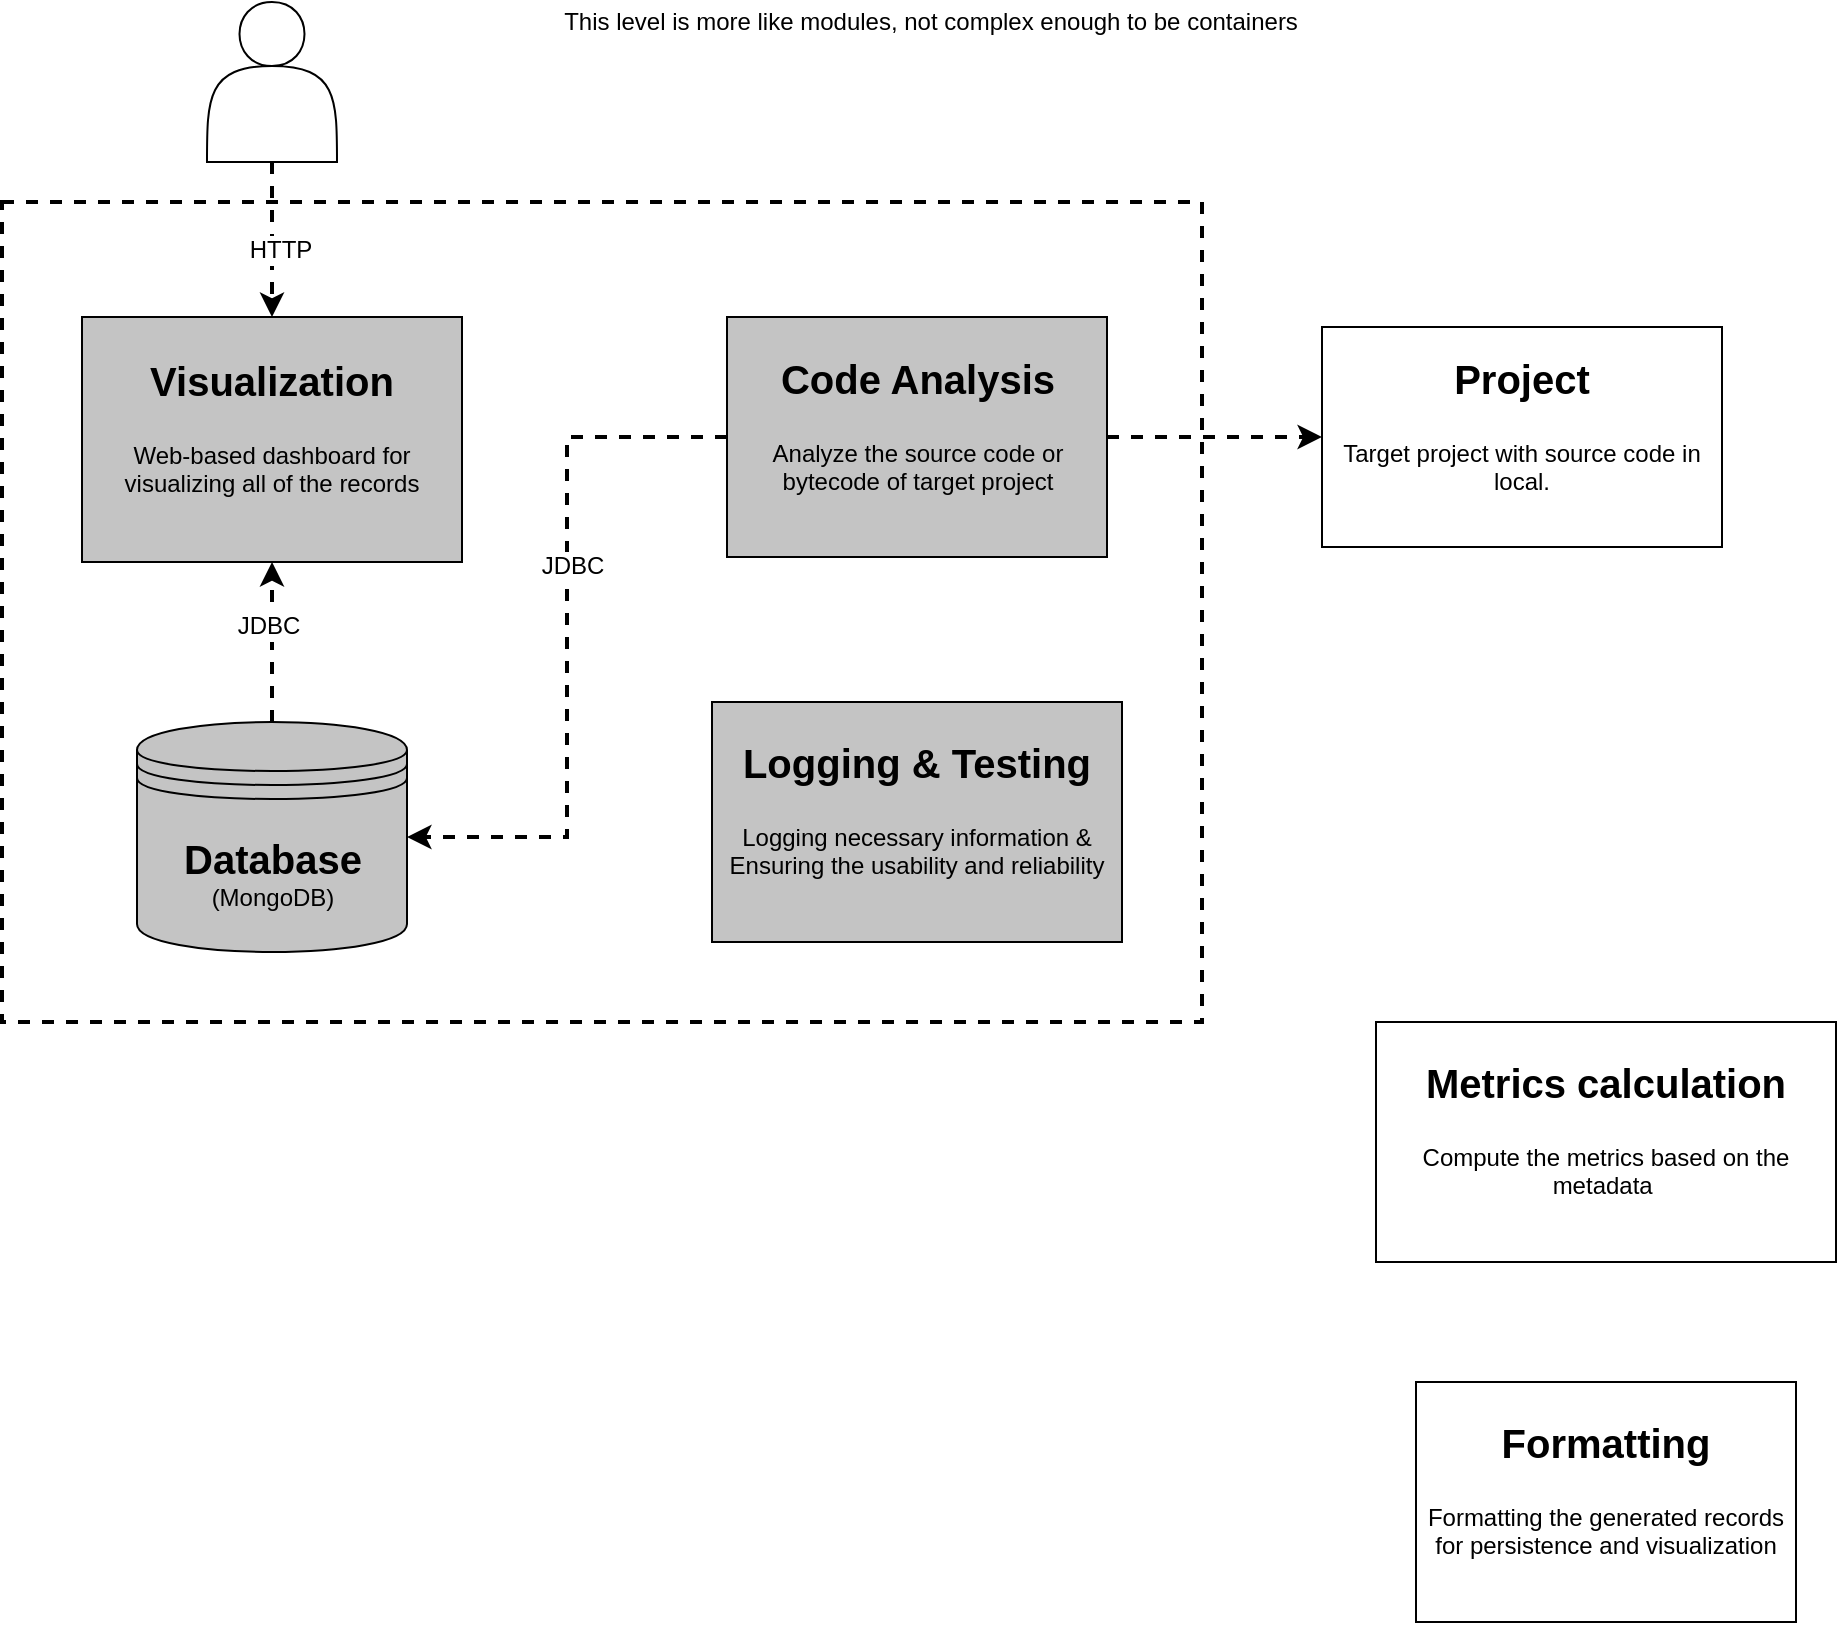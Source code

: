 <mxfile version="13.0.2" type="github">
  <diagram id="dNWjIwWV6qVoutDSILdy" name="Page-1">
    <mxGraphModel dx="927" dy="723" grid="1" gridSize="10" guides="1" tooltips="1" connect="1" arrows="1" fold="1" page="1" pageScale="1" pageWidth="827" pageHeight="1169" math="0" shadow="0">
      <root>
        <mxCell id="0" />
        <mxCell id="1" parent="0" />
        <mxCell id="BRAPg4JaBt1k5gkRH2IH-35" value="" style="rounded=0;whiteSpace=wrap;html=1;fillColor=none;strokeColor=#000000;strokeWidth=2;shadow=0;fontSize=12;fontColor=#000000;align=center;dashed=1;" vertex="1" parent="1">
          <mxGeometry x="140" y="130" width="600" height="410" as="geometry" />
        </mxCell>
        <mxCell id="BRAPg4JaBt1k5gkRH2IH-32" style="rounded=0;orthogonalLoop=1;jettySize=auto;html=1;exitX=0.5;exitY=1;exitDx=0;exitDy=0;entryX=0.5;entryY=0;entryDx=0;entryDy=0;fontSize=12;fontColor=#000000;dashed=1;strokeWidth=2;" edge="1" parent="1" source="BRAPg4JaBt1k5gkRH2IH-5" target="BRAPg4JaBt1k5gkRH2IH-17">
          <mxGeometry relative="1" as="geometry" />
        </mxCell>
        <mxCell id="BRAPg4JaBt1k5gkRH2IH-38" value="HTTP" style="edgeLabel;html=1;align=center;verticalAlign=middle;resizable=0;points=[];fontSize=12;fontColor=#000000;" vertex="1" connectable="0" parent="BRAPg4JaBt1k5gkRH2IH-32">
          <mxGeometry x="0.14" y="4" relative="1" as="geometry">
            <mxPoint as="offset" />
          </mxGeometry>
        </mxCell>
        <mxCell id="BRAPg4JaBt1k5gkRH2IH-5" value="" style="shape=actor;whiteSpace=wrap;html=1;strokeColor=#000000;" vertex="1" parent="1">
          <mxGeometry x="242.5" y="30" width="65" height="80" as="geometry" />
        </mxCell>
        <mxCell id="BRAPg4JaBt1k5gkRH2IH-27" style="edgeStyle=orthogonalEdgeStyle;rounded=0;orthogonalLoop=1;jettySize=auto;html=1;exitX=1;exitY=0.5;exitDx=0;exitDy=0;entryX=0;entryY=0.5;entryDx=0;entryDy=0;fontSize=12;fontColor=#000000;strokeWidth=2;dashed=1;" edge="1" parent="1" source="BRAPg4JaBt1k5gkRH2IH-13" target="BRAPg4JaBt1k5gkRH2IH-20">
          <mxGeometry relative="1" as="geometry" />
        </mxCell>
        <mxCell id="BRAPg4JaBt1k5gkRH2IH-45" style="edgeStyle=orthogonalEdgeStyle;rounded=0;orthogonalLoop=1;jettySize=auto;html=1;exitX=0;exitY=0.5;exitDx=0;exitDy=0;entryX=1;entryY=0.5;entryDx=0;entryDy=0;shadow=0;dashed=1;strokeWidth=2;fontSize=12;fontColor=#000000;" edge="1" parent="1" source="BRAPg4JaBt1k5gkRH2IH-13" target="BRAPg4JaBt1k5gkRH2IH-25">
          <mxGeometry relative="1" as="geometry" />
        </mxCell>
        <mxCell id="BRAPg4JaBt1k5gkRH2IH-47" value="JDBC" style="edgeLabel;html=1;align=center;verticalAlign=middle;resizable=0;points=[];fontSize=12;fontColor=#000000;" vertex="1" connectable="0" parent="BRAPg4JaBt1k5gkRH2IH-45">
          <mxGeometry x="-0.201" y="2" relative="1" as="geometry">
            <mxPoint as="offset" />
          </mxGeometry>
        </mxCell>
        <mxCell id="BRAPg4JaBt1k5gkRH2IH-13" value="&lt;h1&gt;&lt;font style=&quot;font-size: 20px&quot;&gt;Code Analysis&lt;/font&gt;&lt;/h1&gt;&lt;p&gt;Analyze the source code or bytecode of target project&lt;/p&gt;" style="text;html=1;strokeColor=#000000;fillColor=#C4C4C4;spacing=5;spacingTop=-20;whiteSpace=wrap;overflow=hidden;rounded=0;verticalAlign=middle;horizontal=1;align=center;labelPosition=center;verticalLabelPosition=middle;shadow=0;" vertex="1" parent="1">
          <mxGeometry x="502.5" y="187.5" width="190" height="120" as="geometry" />
        </mxCell>
        <mxCell id="BRAPg4JaBt1k5gkRH2IH-14" value="&lt;h1 style=&quot;&quot;&gt;&lt;font style=&quot;font-size: 20px&quot;&gt;Metrics calculation&lt;/font&gt;&lt;/h1&gt;&lt;p&gt;Compute the metrics based on the metadata&amp;nbsp;&lt;/p&gt;" style="text;html=1;strokeColor=#000000;fillColor=#ffffff;spacing=5;spacingTop=-20;whiteSpace=wrap;overflow=hidden;rounded=0;verticalAlign=middle;horizontal=1;align=center;labelPosition=center;verticalLabelPosition=middle;shadow=0;" vertex="1" parent="1">
          <mxGeometry x="827" y="540" width="230" height="120" as="geometry" />
        </mxCell>
        <mxCell id="BRAPg4JaBt1k5gkRH2IH-17" value="&lt;h1&gt;&lt;font style=&quot;font-size: 20px&quot;&gt;Visualization&lt;br&gt;&lt;/font&gt;&lt;/h1&gt;&lt;p&gt;Web-based dashboard for visualizing all of the records&lt;/p&gt;" style="text;html=1;strokeColor=#000000;fillColor=#C4C4C4;spacing=5;spacingTop=-20;whiteSpace=wrap;overflow=hidden;rounded=0;verticalAlign=middle;horizontal=1;align=center;labelPosition=center;verticalLabelPosition=middle;shadow=0;" vertex="1" parent="1">
          <mxGeometry x="180" y="187.5" width="190" height="122.5" as="geometry" />
        </mxCell>
        <mxCell id="BRAPg4JaBt1k5gkRH2IH-19" value="&lt;h1&gt;&lt;font style=&quot;font-size: 20px&quot;&gt;Logging &amp;amp; Testing&lt;/font&gt;&lt;/h1&gt;&lt;p&gt;Logging necessary information &amp;amp; Ensuring the usability and reliability&lt;/p&gt;" style="text;html=1;strokeColor=#000000;fillColor=#C4C4C4;spacing=5;spacingTop=-20;whiteSpace=wrap;overflow=hidden;rounded=0;verticalAlign=middle;horizontal=1;align=center;labelPosition=center;verticalLabelPosition=middle;shadow=0;" vertex="1" parent="1">
          <mxGeometry x="495" y="380" width="205" height="120" as="geometry" />
        </mxCell>
        <mxCell id="BRAPg4JaBt1k5gkRH2IH-20" value="&lt;h1&gt;&lt;font style=&quot;font-size: 20px&quot;&gt;Project&lt;/font&gt;&lt;/h1&gt;&lt;p&gt;Target project with source code in local.&lt;/p&gt;" style="text;html=1;strokeColor=#000000;fillColor=#ffffff;spacing=5;spacingTop=-20;whiteSpace=wrap;overflow=hidden;rounded=0;verticalAlign=middle;horizontal=1;align=center;labelPosition=center;verticalLabelPosition=middle;" vertex="1" parent="1">
          <mxGeometry x="800" y="192.5" width="200" height="110" as="geometry" />
        </mxCell>
        <mxCell id="BRAPg4JaBt1k5gkRH2IH-46" style="edgeStyle=orthogonalEdgeStyle;rounded=0;orthogonalLoop=1;jettySize=auto;html=1;exitX=0.5;exitY=0;exitDx=0;exitDy=0;entryX=0.5;entryY=1;entryDx=0;entryDy=0;shadow=0;dashed=1;strokeWidth=2;fontSize=12;fontColor=#000000;" edge="1" parent="1" source="BRAPg4JaBt1k5gkRH2IH-25" target="BRAPg4JaBt1k5gkRH2IH-17">
          <mxGeometry relative="1" as="geometry" />
        </mxCell>
        <mxCell id="BRAPg4JaBt1k5gkRH2IH-48" value="JDBC" style="edgeLabel;html=1;align=center;verticalAlign=middle;resizable=0;points=[];fontSize=12;fontColor=#000000;" vertex="1" connectable="0" parent="BRAPg4JaBt1k5gkRH2IH-46">
          <mxGeometry x="0.234" y="2" relative="1" as="geometry">
            <mxPoint y="1" as="offset" />
          </mxGeometry>
        </mxCell>
        <mxCell id="BRAPg4JaBt1k5gkRH2IH-25" value="&lt;font&gt;&lt;b style=&quot;font-size: 20px&quot;&gt;Database&lt;/b&gt;&lt;br&gt;&lt;font style=&quot;font-size: 12px&quot;&gt;(MongoDB)&lt;/font&gt;&lt;br&gt;&lt;/font&gt;" style="shape=datastore;whiteSpace=wrap;html=1;strokeColor=#000000;fillColor=#C4C4C4;fontSize=12;align=center;shadow=0;" vertex="1" parent="1">
          <mxGeometry x="207.5" y="390" width="135" height="115" as="geometry" />
        </mxCell>
        <mxCell id="BRAPg4JaBt1k5gkRH2IH-39" value="&lt;h1&gt;&lt;font style=&quot;font-size: 20px&quot;&gt;Formatting&lt;/font&gt;&lt;/h1&gt;&lt;p&gt;Formatting the generated records for persistence and visualization&lt;/p&gt;" style="text;html=1;strokeColor=#000000;fillColor=#ffffff;spacing=5;spacingTop=-20;whiteSpace=wrap;overflow=hidden;rounded=0;verticalAlign=middle;horizontal=1;align=center;labelPosition=center;verticalLabelPosition=middle;shadow=0;" vertex="1" parent="1">
          <mxGeometry x="847" y="720" width="190" height="120" as="geometry" />
        </mxCell>
        <mxCell id="BRAPg4JaBt1k5gkRH2IH-40" style="edgeStyle=none;rounded=0;orthogonalLoop=1;jettySize=auto;html=1;exitX=0.5;exitY=1;exitDx=0;exitDy=0;shadow=0;dashed=1;dashPattern=1 1;strokeWidth=1;fontSize=12;fontColor=#000000;" edge="1" parent="1" source="BRAPg4JaBt1k5gkRH2IH-35" target="BRAPg4JaBt1k5gkRH2IH-35">
          <mxGeometry relative="1" as="geometry" />
        </mxCell>
        <mxCell id="BRAPg4JaBt1k5gkRH2IH-41" style="edgeStyle=none;rounded=0;orthogonalLoop=1;jettySize=auto;html=1;exitX=0.5;exitY=1;exitDx=0;exitDy=0;shadow=0;dashed=1;dashPattern=1 1;strokeWidth=1;fontSize=12;fontColor=#000000;" edge="1" parent="1" source="BRAPg4JaBt1k5gkRH2IH-35" target="BRAPg4JaBt1k5gkRH2IH-35">
          <mxGeometry relative="1" as="geometry" />
        </mxCell>
        <mxCell id="BRAPg4JaBt1k5gkRH2IH-49" value="This level is more like modules, not complex enough to be containers" style="text;html=1;align=center;verticalAlign=middle;resizable=0;points=[];autosize=1;fontSize=12;fontColor=#000000;" vertex="1" parent="1">
          <mxGeometry x="414" y="30" width="380" height="20" as="geometry" />
        </mxCell>
      </root>
    </mxGraphModel>
  </diagram>
</mxfile>
